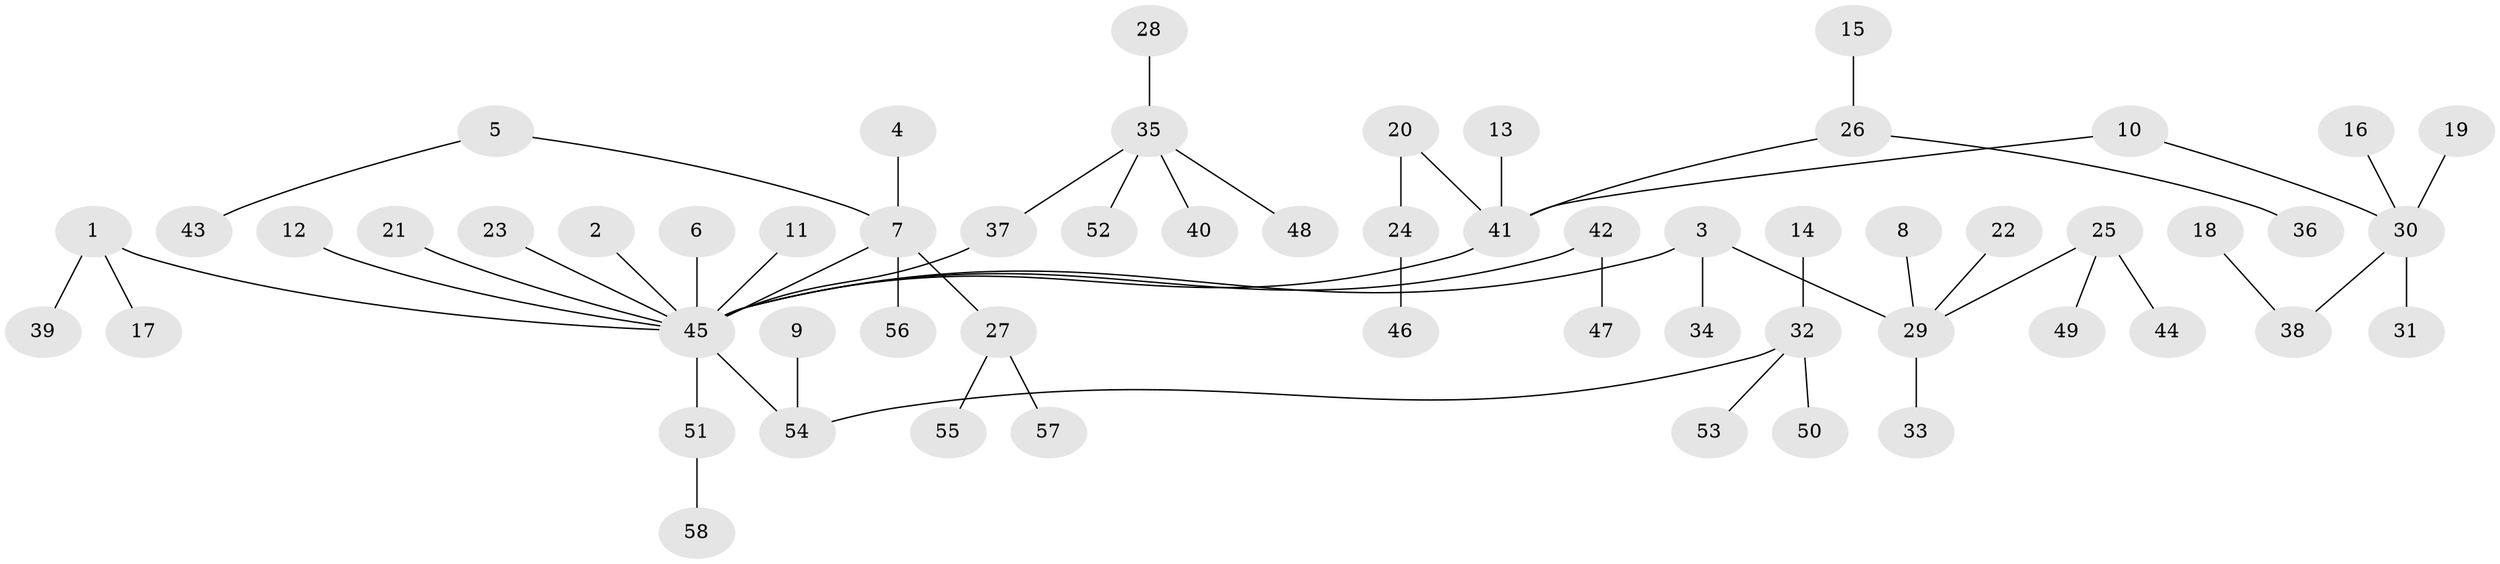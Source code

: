 // original degree distribution, {6: 0.02608695652173913, 7: 0.008695652173913044, 3: 0.09565217391304348, 1: 0.5391304347826087, 4: 0.08695652173913043, 5: 0.034782608695652174, 2: 0.20869565217391303}
// Generated by graph-tools (version 1.1) at 2025/50/03/09/25 03:50:16]
// undirected, 58 vertices, 57 edges
graph export_dot {
graph [start="1"]
  node [color=gray90,style=filled];
  1;
  2;
  3;
  4;
  5;
  6;
  7;
  8;
  9;
  10;
  11;
  12;
  13;
  14;
  15;
  16;
  17;
  18;
  19;
  20;
  21;
  22;
  23;
  24;
  25;
  26;
  27;
  28;
  29;
  30;
  31;
  32;
  33;
  34;
  35;
  36;
  37;
  38;
  39;
  40;
  41;
  42;
  43;
  44;
  45;
  46;
  47;
  48;
  49;
  50;
  51;
  52;
  53;
  54;
  55;
  56;
  57;
  58;
  1 -- 17 [weight=1.0];
  1 -- 39 [weight=1.0];
  1 -- 45 [weight=1.0];
  2 -- 45 [weight=1.0];
  3 -- 29 [weight=1.0];
  3 -- 34 [weight=1.0];
  3 -- 45 [weight=1.0];
  4 -- 7 [weight=1.0];
  5 -- 7 [weight=1.0];
  5 -- 43 [weight=1.0];
  6 -- 45 [weight=1.0];
  7 -- 27 [weight=1.0];
  7 -- 45 [weight=1.0];
  7 -- 56 [weight=1.0];
  8 -- 29 [weight=1.0];
  9 -- 54 [weight=1.0];
  10 -- 30 [weight=1.0];
  10 -- 41 [weight=1.0];
  11 -- 45 [weight=1.0];
  12 -- 45 [weight=1.0];
  13 -- 41 [weight=1.0];
  14 -- 32 [weight=1.0];
  15 -- 26 [weight=1.0];
  16 -- 30 [weight=1.0];
  18 -- 38 [weight=1.0];
  19 -- 30 [weight=1.0];
  20 -- 24 [weight=1.0];
  20 -- 41 [weight=1.0];
  21 -- 45 [weight=1.0];
  22 -- 29 [weight=1.0];
  23 -- 45 [weight=1.0];
  24 -- 46 [weight=1.0];
  25 -- 29 [weight=1.0];
  25 -- 44 [weight=1.0];
  25 -- 49 [weight=1.0];
  26 -- 36 [weight=1.0];
  26 -- 41 [weight=1.0];
  27 -- 55 [weight=1.0];
  27 -- 57 [weight=1.0];
  28 -- 35 [weight=1.0];
  29 -- 33 [weight=1.0];
  30 -- 31 [weight=1.0];
  30 -- 38 [weight=1.0];
  32 -- 50 [weight=1.0];
  32 -- 53 [weight=1.0];
  32 -- 54 [weight=1.0];
  35 -- 37 [weight=1.0];
  35 -- 40 [weight=1.0];
  35 -- 48 [weight=1.0];
  35 -- 52 [weight=1.0];
  37 -- 45 [weight=1.0];
  41 -- 45 [weight=1.0];
  42 -- 45 [weight=1.0];
  42 -- 47 [weight=1.0];
  45 -- 51 [weight=1.0];
  45 -- 54 [weight=1.0];
  51 -- 58 [weight=1.0];
}
